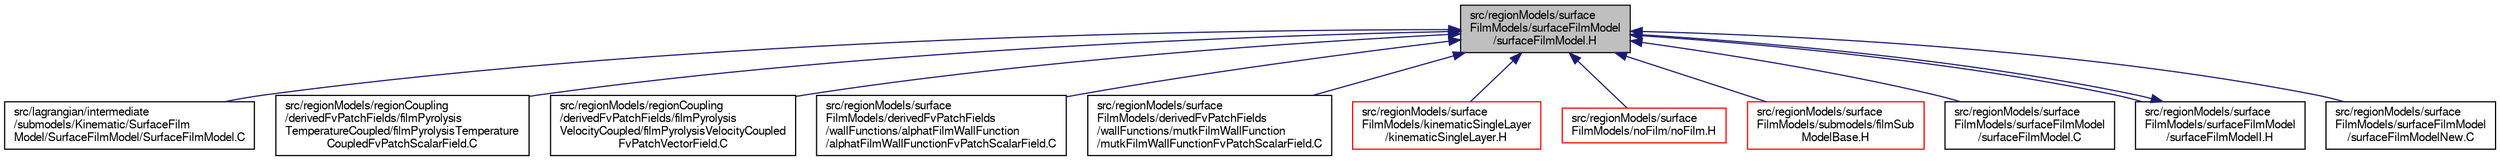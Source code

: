digraph "src/regionModels/surfaceFilmModels/surfaceFilmModel/surfaceFilmModel.H"
{
  bgcolor="transparent";
  edge [fontname="FreeSans",fontsize="10",labelfontname="FreeSans",labelfontsize="10"];
  node [fontname="FreeSans",fontsize="10",shape=record];
  Node328 [label="src/regionModels/surface\lFilmModels/surfaceFilmModel\l/surfaceFilmModel.H",height=0.2,width=0.4,color="black", fillcolor="grey75", style="filled", fontcolor="black"];
  Node328 -> Node329 [dir="back",color="midnightblue",fontsize="10",style="solid",fontname="FreeSans"];
  Node329 [label="src/lagrangian/intermediate\l/submodels/Kinematic/SurfaceFilm\lModel/SurfaceFilmModel/SurfaceFilmModel.C",height=0.2,width=0.4,color="black",URL="$a05996.html"];
  Node328 -> Node330 [dir="back",color="midnightblue",fontsize="10",style="solid",fontname="FreeSans"];
  Node330 [label="src/regionModels/regionCoupling\l/derivedFvPatchFields/filmPyrolysis\lTemperatureCoupled/filmPyrolysisTemperature\lCoupledFvPatchScalarField.C",height=0.2,width=0.4,color="black",URL="$a14066.html"];
  Node328 -> Node331 [dir="back",color="midnightblue",fontsize="10",style="solid",fontname="FreeSans"];
  Node331 [label="src/regionModels/regionCoupling\l/derivedFvPatchFields/filmPyrolysis\lVelocityCoupled/filmPyrolysisVelocityCoupled\lFvPatchVectorField.C",height=0.2,width=0.4,color="black",URL="$a14072.html"];
  Node328 -> Node332 [dir="back",color="midnightblue",fontsize="10",style="solid",fontname="FreeSans"];
  Node332 [label="src/regionModels/surface\lFilmModels/derivedFvPatchFields\l/wallFunctions/alphatFilmWallFunction\l/alphatFilmWallFunctionFvPatchScalarField.C",height=0.2,width=0.4,color="black",URL="$a14159.html"];
  Node328 -> Node333 [dir="back",color="midnightblue",fontsize="10",style="solid",fontname="FreeSans"];
  Node333 [label="src/regionModels/surface\lFilmModels/derivedFvPatchFields\l/wallFunctions/mutkFilmWallFunction\l/mutkFilmWallFunctionFvPatchScalarField.C",height=0.2,width=0.4,color="black",URL="$a14165.html"];
  Node328 -> Node334 [dir="back",color="midnightblue",fontsize="10",style="solid",fontname="FreeSans"];
  Node334 [label="src/regionModels/surface\lFilmModels/kinematicSingleLayer\l/kinematicSingleLayer.H",height=0.2,width=0.4,color="red",URL="$a14174.html"];
  Node328 -> Node353 [dir="back",color="midnightblue",fontsize="10",style="solid",fontname="FreeSans"];
  Node353 [label="src/regionModels/surface\lFilmModels/noFilm/noFilm.H",height=0.2,width=0.4,color="red",URL="$a14186.html"];
  Node328 -> Node355 [dir="back",color="midnightblue",fontsize="10",style="solid",fontname="FreeSans"];
  Node355 [label="src/regionModels/surface\lFilmModels/submodels/filmSub\lModelBase.H",height=0.2,width=0.4,color="red",URL="$a14192.html"];
  Node328 -> Node414 [dir="back",color="midnightblue",fontsize="10",style="solid",fontname="FreeSans"];
  Node414 [label="src/regionModels/surface\lFilmModels/surfaceFilmModel\l/surfaceFilmModel.C",height=0.2,width=0.4,color="black",URL="$a14393.html"];
  Node328 -> Node415 [dir="back",color="midnightblue",fontsize="10",style="solid",fontname="FreeSans"];
  Node415 [label="src/regionModels/surface\lFilmModels/surfaceFilmModel\l/surfaceFilmModelI.H",height=0.2,width=0.4,color="black",URL="$a14399.html"];
  Node415 -> Node328 [dir="back",color="midnightblue",fontsize="10",style="solid",fontname="FreeSans"];
  Node328 -> Node416 [dir="back",color="midnightblue",fontsize="10",style="solid",fontname="FreeSans"];
  Node416 [label="src/regionModels/surface\lFilmModels/surfaceFilmModel\l/surfaceFilmModelNew.C",height=0.2,width=0.4,color="black",URL="$a14402.html"];
}
